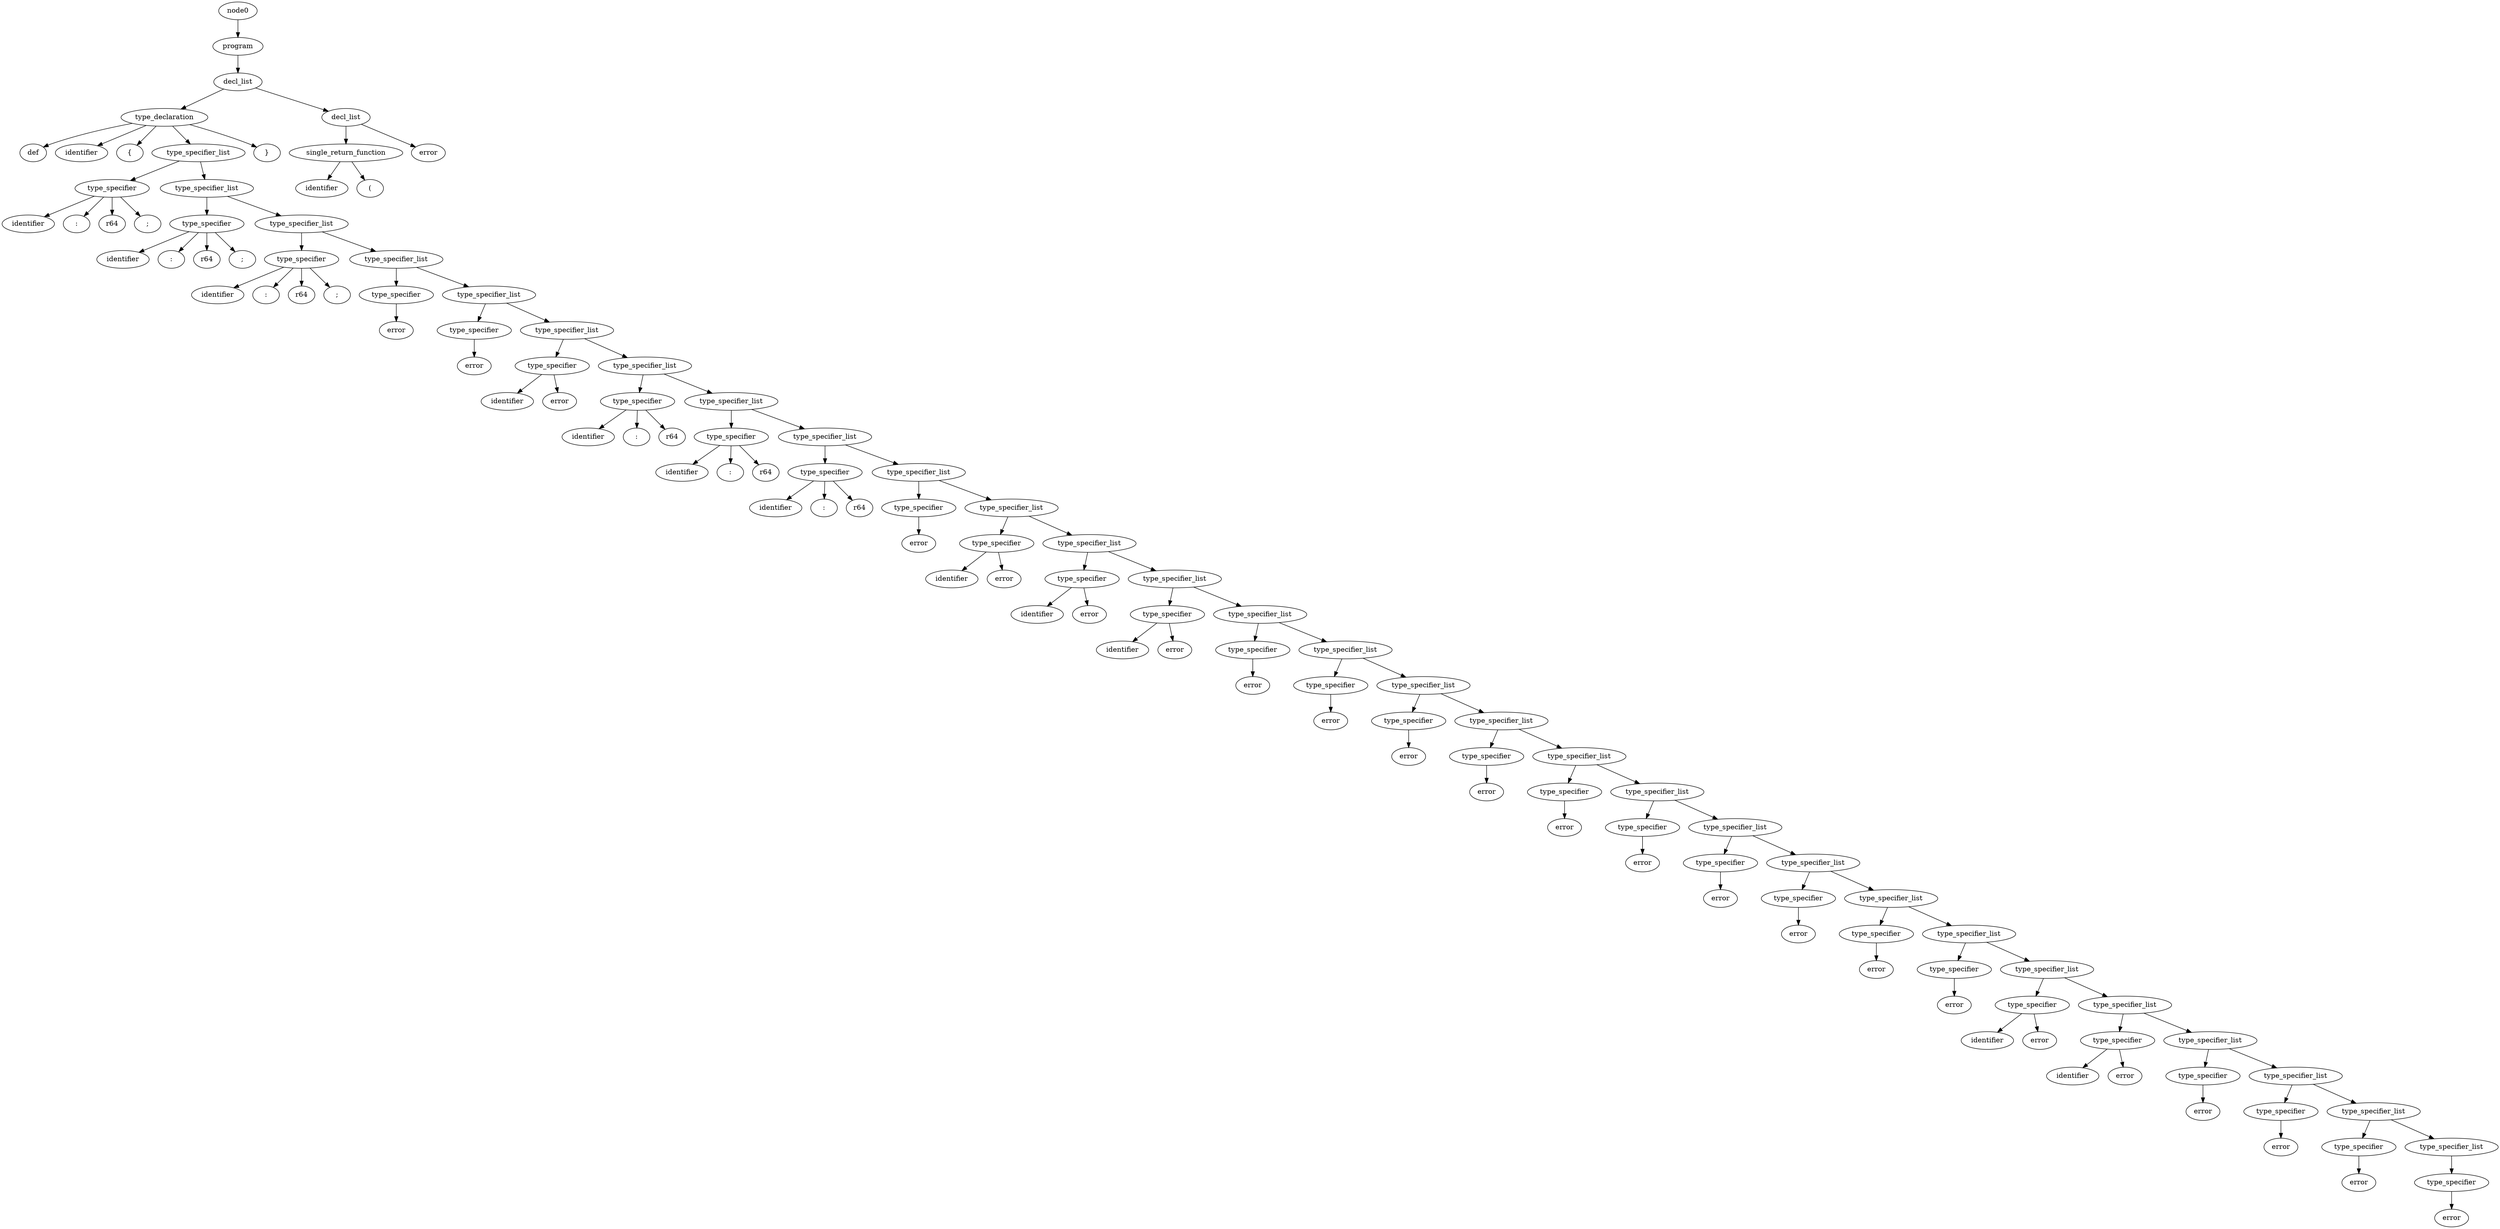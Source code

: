 digraph ast
{
node2 [label="program"];
node0 -> node2;
node3 [label="decl_list"];
node2 -> node3;
node4 [label="type_declaration"];
node3 -> node4;
node5 [label="def"];
node4 -> node5;
node6 [label="identifier"];
node4 -> node6;
node7 [label="{"];
node4 -> node7;
node8 [label="type_specifier_list"];
node4 -> node8;
node9 [label="type_specifier"];
node8 -> node9;
node10 [label="identifier"];
node9 -> node10;
node11 [label=":"];
node9 -> node11;
node12 [label="r64"];
node9 -> node12;
node13 [label=";"];
node9 -> node13;
node14 [label="type_specifier_list"];
node8 -> node14;
node15 [label="type_specifier"];
node14 -> node15;
node16 [label="identifier"];
node15 -> node16;
node17 [label=":"];
node15 -> node17;
node18 [label="r64"];
node15 -> node18;
node19 [label=";"];
node15 -> node19;
node20 [label="type_specifier_list"];
node14 -> node20;
node21 [label="type_specifier"];
node20 -> node21;
node22 [label="identifier"];
node21 -> node22;
node23 [label=":"];
node21 -> node23;
node24 [label="r64"];
node21 -> node24;
node25 [label=";"];
node21 -> node25;
node26 [label="type_specifier_list"];
node20 -> node26;
node27 [label="type_specifier"];
node26 -> node27;
node28 [label="error"];
node27 -> node28;
node29 [label="type_specifier_list"];
node26 -> node29;
node30 [label="type_specifier"];
node29 -> node30;
node31 [label="error"];
node30 -> node31;
node32 [label="type_specifier_list"];
node29 -> node32;
node33 [label="type_specifier"];
node32 -> node33;
node34 [label="identifier"];
node33 -> node34;
node35 [label="error"];
node33 -> node35;
node36 [label="type_specifier_list"];
node32 -> node36;
node37 [label="type_specifier"];
node36 -> node37;
node38 [label="identifier"];
node37 -> node38;
node39 [label=":"];
node37 -> node39;
node40 [label="r64"];
node37 -> node40;
node41 [label="type_specifier_list"];
node36 -> node41;
node42 [label="type_specifier"];
node41 -> node42;
node43 [label="identifier"];
node42 -> node43;
node44 [label=":"];
node42 -> node44;
node45 [label="r64"];
node42 -> node45;
node46 [label="type_specifier_list"];
node41 -> node46;
node47 [label="type_specifier"];
node46 -> node47;
node48 [label="identifier"];
node47 -> node48;
node49 [label=":"];
node47 -> node49;
node50 [label="r64"];
node47 -> node50;
node51 [label="type_specifier_list"];
node46 -> node51;
node52 [label="type_specifier"];
node51 -> node52;
node53 [label="error"];
node52 -> node53;
node54 [label="type_specifier_list"];
node51 -> node54;
node55 [label="type_specifier"];
node54 -> node55;
node56 [label="identifier"];
node55 -> node56;
node57 [label="error"];
node55 -> node57;
node58 [label="type_specifier_list"];
node54 -> node58;
node59 [label="type_specifier"];
node58 -> node59;
node60 [label="identifier"];
node59 -> node60;
node61 [label="error"];
node59 -> node61;
node62 [label="type_specifier_list"];
node58 -> node62;
node63 [label="type_specifier"];
node62 -> node63;
node64 [label="identifier"];
node63 -> node64;
node65 [label="error"];
node63 -> node65;
node66 [label="type_specifier_list"];
node62 -> node66;
node67 [label="type_specifier"];
node66 -> node67;
node68 [label="error"];
node67 -> node68;
node69 [label="type_specifier_list"];
node66 -> node69;
node70 [label="type_specifier"];
node69 -> node70;
node71 [label="error"];
node70 -> node71;
node72 [label="type_specifier_list"];
node69 -> node72;
node73 [label="type_specifier"];
node72 -> node73;
node74 [label="error"];
node73 -> node74;
node75 [label="type_specifier_list"];
node72 -> node75;
node76 [label="type_specifier"];
node75 -> node76;
node77 [label="error"];
node76 -> node77;
node78 [label="type_specifier_list"];
node75 -> node78;
node79 [label="type_specifier"];
node78 -> node79;
node80 [label="error"];
node79 -> node80;
node81 [label="type_specifier_list"];
node78 -> node81;
node82 [label="type_specifier"];
node81 -> node82;
node83 [label="error"];
node82 -> node83;
node84 [label="type_specifier_list"];
node81 -> node84;
node85 [label="type_specifier"];
node84 -> node85;
node86 [label="error"];
node85 -> node86;
node87 [label="type_specifier_list"];
node84 -> node87;
node88 [label="type_specifier"];
node87 -> node88;
node89 [label="error"];
node88 -> node89;
node90 [label="type_specifier_list"];
node87 -> node90;
node91 [label="type_specifier"];
node90 -> node91;
node92 [label="error"];
node91 -> node92;
node93 [label="type_specifier_list"];
node90 -> node93;
node94 [label="type_specifier"];
node93 -> node94;
node95 [label="error"];
node94 -> node95;
node96 [label="type_specifier_list"];
node93 -> node96;
node97 [label="type_specifier"];
node96 -> node97;
node98 [label="identifier"];
node97 -> node98;
node99 [label="error"];
node97 -> node99;
node100 [label="type_specifier_list"];
node96 -> node100;
node101 [label="type_specifier"];
node100 -> node101;
node102 [label="identifier"];
node101 -> node102;
node103 [label="error"];
node101 -> node103;
node104 [label="type_specifier_list"];
node100 -> node104;
node105 [label="type_specifier"];
node104 -> node105;
node106 [label="error"];
node105 -> node106;
node107 [label="type_specifier_list"];
node104 -> node107;
node108 [label="type_specifier"];
node107 -> node108;
node109 [label="error"];
node108 -> node109;
node110 [label="type_specifier_list"];
node107 -> node110;
node111 [label="type_specifier"];
node110 -> node111;
node112 [label="error"];
node111 -> node112;
node113 [label="type_specifier_list"];
node110 -> node113;
node114 [label="type_specifier"];
node113 -> node114;
node115 [label="error"];
node114 -> node115;
node116 [label="}"];
node4 -> node116;
node117 [label="decl_list"];
node3 -> node117;
node118 [label="single_return_function"];
node117 -> node118;
node119 [label="identifier"];
node118 -> node119;
node120 [label="("];
node118 -> node120;
node121 [label="error"];
node117 -> node121;
}
